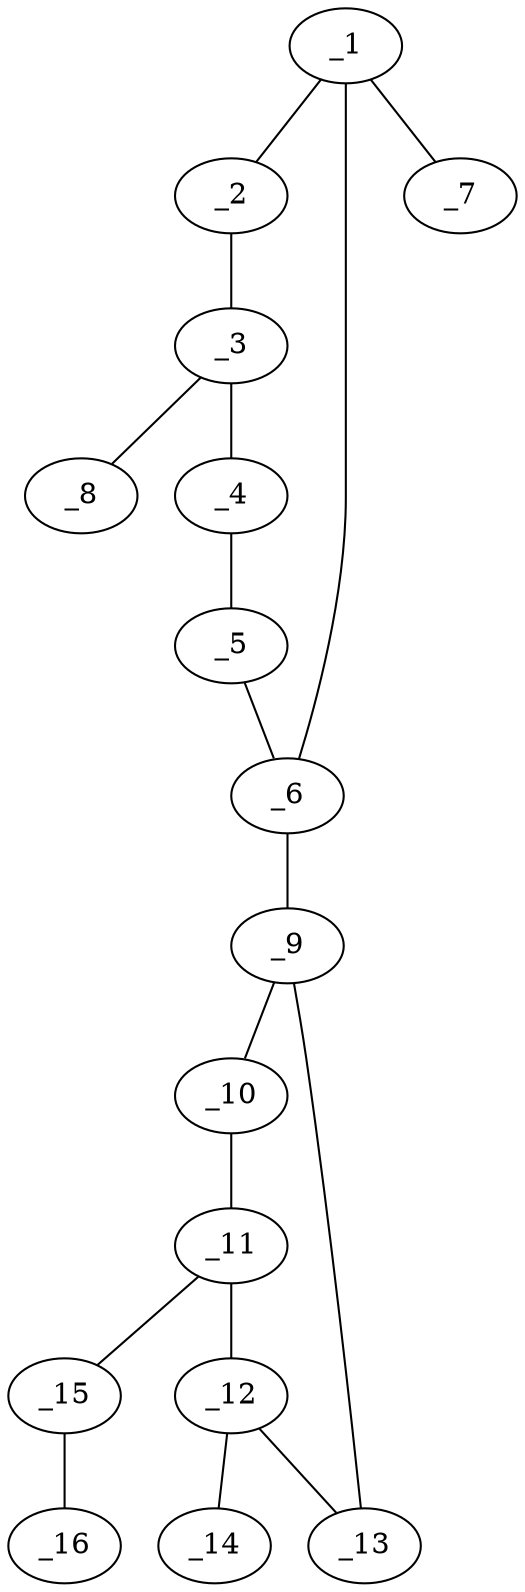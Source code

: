 graph molid610998 {
	_1	 [charge=0,
		chem=1,
		symbol="C  ",
		x="2.866",
		y="-0.6739"];
	_2	 [charge=0,
		chem=4,
		symbol="N  ",
		x="2.866",
		y="-1.6739"];
	_1 -- _2	 [valence=1];
	_6	 [charge=0,
		chem=4,
		symbol="N  ",
		x="3.7321",
		y="-0.1739"];
	_1 -- _6	 [valence=1];
	_7	 [charge=0,
		chem=2,
		symbol="O  ",
		x=2,
		y="-0.1739"];
	_1 -- _7	 [valence=2];
	_3	 [charge=0,
		chem=1,
		symbol="C  ",
		x="3.732",
		y="-2.1739"];
	_2 -- _3	 [valence=1];
	_4	 [charge=0,
		chem=1,
		symbol="C  ",
		x="4.5981",
		y="-1.6739"];
	_3 -- _4	 [valence=1];
	_8	 [charge=0,
		chem=4,
		symbol="N  ",
		x="3.732",
		y="-3.1739"];
	_3 -- _8	 [valence=2];
	_5	 [charge=0,
		chem=1,
		symbol="C  ",
		x="4.5981",
		y="-0.6739"];
	_4 -- _5	 [valence=2];
	_5 -- _6	 [valence=1];
	_9	 [charge=0,
		chem=1,
		symbol="C  ",
		x="3.7321",
		y="0.8261"];
	_6 -- _9	 [valence=1];
	_10	 [charge=0,
		chem=2,
		symbol="O  ",
		x="4.5411",
		y="1.4139"];
	_9 -- _10	 [valence=1];
	_13	 [charge=0,
		chem=1,
		symbol="C  ",
		x="2.923",
		y="1.4139"];
	_9 -- _13	 [valence=1];
	_11	 [charge=0,
		chem=1,
		symbol="C  ",
		x="4.2321",
		y="2.3649"];
	_10 -- _11	 [valence=1];
	_12	 [charge=0,
		chem=1,
		symbol="C  ",
		x="3.2321",
		y="2.3649"];
	_11 -- _12	 [valence=1];
	_15	 [charge=0,
		chem=1,
		symbol="C  ",
		x="4.8198",
		y="3.1739"];
	_11 -- _15	 [valence=1];
	_12 -- _13	 [valence=1];
	_14	 [charge=0,
		chem=22,
		symbol="F  ",
		x="2.6443",
		y="3.1739"];
	_12 -- _14	 [valence=1];
	_16	 [charge=0,
		chem=2,
		symbol="O  ",
		x="5.8144",
		y="3.0694"];
	_15 -- _16	 [valence=1];
}
